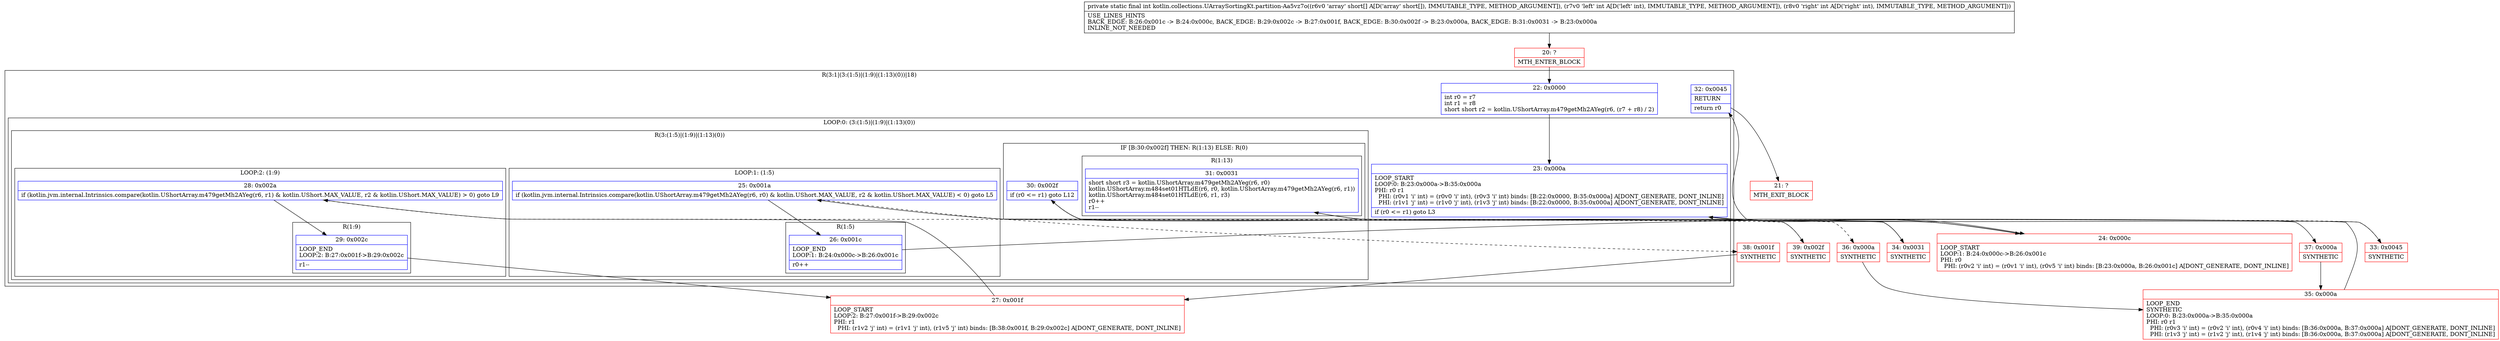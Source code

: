 digraph "CFG forkotlin.collections.UArraySortingKt.partition\-Aa5vz7o([SII)I" {
subgraph cluster_Region_2001540678 {
label = "R(3:1|(3:(1:5)|(1:9)|(1:13)(0))|18)";
node [shape=record,color=blue];
Node_22 [shape=record,label="{22\:\ 0x0000|int r0 = r7\lint r1 = r8\lshort short r2 = kotlin.UShortArray.m479getMh2AYeg(r6, (r7 + r8) \/ 2)\l}"];
subgraph cluster_LoopRegion_1621151841 {
label = "LOOP:0: (3:(1:5)|(1:9)|(1:13)(0))";
node [shape=record,color=blue];
Node_23 [shape=record,label="{23\:\ 0x000a|LOOP_START\lLOOP:0: B:23:0x000a\-\>B:35:0x000a\lPHI: r0 r1 \l  PHI: (r0v1 'i' int) = (r0v0 'i' int), (r0v3 'i' int) binds: [B:22:0x0000, B:35:0x000a] A[DONT_GENERATE, DONT_INLINE]\l  PHI: (r1v1 'j' int) = (r1v0 'j' int), (r1v3 'j' int) binds: [B:22:0x0000, B:35:0x000a] A[DONT_GENERATE, DONT_INLINE]\l|if (r0 \<= r1) goto L3\l}"];
subgraph cluster_Region_1788773043 {
label = "R(3:(1:5)|(1:9)|(1:13)(0))";
node [shape=record,color=blue];
subgraph cluster_LoopRegion_2134902037 {
label = "LOOP:1: (1:5)";
node [shape=record,color=blue];
Node_25 [shape=record,label="{25\:\ 0x001a|if (kotlin.jvm.internal.Intrinsics.compare(kotlin.UShortArray.m479getMh2AYeg(r6, r0) & kotlin.UShort.MAX_VALUE, r2 & kotlin.UShort.MAX_VALUE) \< 0) goto L5\l}"];
subgraph cluster_Region_1531532939 {
label = "R(1:5)";
node [shape=record,color=blue];
Node_26 [shape=record,label="{26\:\ 0x001c|LOOP_END\lLOOP:1: B:24:0x000c\-\>B:26:0x001c\l|r0++\l}"];
}
}
subgraph cluster_LoopRegion_1229315974 {
label = "LOOP:2: (1:9)";
node [shape=record,color=blue];
Node_28 [shape=record,label="{28\:\ 0x002a|if (kotlin.jvm.internal.Intrinsics.compare(kotlin.UShortArray.m479getMh2AYeg(r6, r1) & kotlin.UShort.MAX_VALUE, r2 & kotlin.UShort.MAX_VALUE) \> 0) goto L9\l}"];
subgraph cluster_Region_788541919 {
label = "R(1:9)";
node [shape=record,color=blue];
Node_29 [shape=record,label="{29\:\ 0x002c|LOOP_END\lLOOP:2: B:27:0x001f\-\>B:29:0x002c\l|r1\-\-\l}"];
}
}
subgraph cluster_IfRegion_1047315863 {
label = "IF [B:30:0x002f] THEN: R(1:13) ELSE: R(0)";
node [shape=record,color=blue];
Node_30 [shape=record,label="{30\:\ 0x002f|if (r0 \<= r1) goto L12\l}"];
subgraph cluster_Region_511435464 {
label = "R(1:13)";
node [shape=record,color=blue];
Node_31 [shape=record,label="{31\:\ 0x0031|short short r3 = kotlin.UShortArray.m479getMh2AYeg(r6, r0)\lkotlin.UShortArray.m484set01HTLdE(r6, r0, kotlin.UShortArray.m479getMh2AYeg(r6, r1))\lkotlin.UShortArray.m484set01HTLdE(r6, r1, r3)\lr0++\lr1\-\-\l}"];
}
subgraph cluster_Region_349275002 {
label = "R(0)";
node [shape=record,color=blue];
}
}
}
}
Node_32 [shape=record,label="{32\:\ 0x0045|RETURN\l|return r0\l}"];
}
Node_20 [shape=record,color=red,label="{20\:\ ?|MTH_ENTER_BLOCK\l}"];
Node_24 [shape=record,color=red,label="{24\:\ 0x000c|LOOP_START\lLOOP:1: B:24:0x000c\-\>B:26:0x001c\lPHI: r0 \l  PHI: (r0v2 'i' int) = (r0v1 'i' int), (r0v5 'i' int) binds: [B:23:0x000a, B:26:0x001c] A[DONT_GENERATE, DONT_INLINE]\l}"];
Node_38 [shape=record,color=red,label="{38\:\ 0x001f|SYNTHETIC\l}"];
Node_27 [shape=record,color=red,label="{27\:\ 0x001f|LOOP_START\lLOOP:2: B:27:0x001f\-\>B:29:0x002c\lPHI: r1 \l  PHI: (r1v2 'j' int) = (r1v1 'j' int), (r1v5 'j' int) binds: [B:38:0x001f, B:29:0x002c] A[DONT_GENERATE, DONT_INLINE]\l}"];
Node_39 [shape=record,color=red,label="{39\:\ 0x002f|SYNTHETIC\l}"];
Node_34 [shape=record,color=red,label="{34\:\ 0x0031|SYNTHETIC\l}"];
Node_37 [shape=record,color=red,label="{37\:\ 0x000a|SYNTHETIC\l}"];
Node_35 [shape=record,color=red,label="{35\:\ 0x000a|LOOP_END\lSYNTHETIC\lLOOP:0: B:23:0x000a\-\>B:35:0x000a\lPHI: r0 r1 \l  PHI: (r0v3 'i' int) = (r0v2 'i' int), (r0v4 'i' int) binds: [B:36:0x000a, B:37:0x000a] A[DONT_GENERATE, DONT_INLINE]\l  PHI: (r1v3 'j' int) = (r1v2 'j' int), (r1v4 'j' int) binds: [B:36:0x000a, B:37:0x000a] A[DONT_GENERATE, DONT_INLINE]\l}"];
Node_36 [shape=record,color=red,label="{36\:\ 0x000a|SYNTHETIC\l}"];
Node_33 [shape=record,color=red,label="{33\:\ 0x0045|SYNTHETIC\l}"];
Node_21 [shape=record,color=red,label="{21\:\ ?|MTH_EXIT_BLOCK\l}"];
MethodNode[shape=record,label="{private static final int kotlin.collections.UArraySortingKt.partition\-Aa5vz7o((r6v0 'array' short[] A[D('array' short[]), IMMUTABLE_TYPE, METHOD_ARGUMENT]), (r7v0 'left' int A[D('left' int), IMMUTABLE_TYPE, METHOD_ARGUMENT]), (r8v0 'right' int A[D('right' int), IMMUTABLE_TYPE, METHOD_ARGUMENT]))  | USE_LINES_HINTS\lBACK_EDGE: B:26:0x001c \-\> B:24:0x000c, BACK_EDGE: B:29:0x002c \-\> B:27:0x001f, BACK_EDGE: B:30:0x002f \-\> B:23:0x000a, BACK_EDGE: B:31:0x0031 \-\> B:23:0x000a\lINLINE_NOT_NEEDED\l}"];
MethodNode -> Node_20;Node_22 -> Node_23;
Node_23 -> Node_24;
Node_23 -> Node_33[style=dashed];
Node_25 -> Node_26;
Node_25 -> Node_38[style=dashed];
Node_26 -> Node_24;
Node_28 -> Node_29;
Node_28 -> Node_39[style=dashed];
Node_29 -> Node_27;
Node_30 -> Node_34;
Node_30 -> Node_36[style=dashed];
Node_31 -> Node_37;
Node_32 -> Node_21;
Node_20 -> Node_22;
Node_24 -> Node_25;
Node_38 -> Node_27;
Node_27 -> Node_28;
Node_39 -> Node_30;
Node_34 -> Node_31;
Node_37 -> Node_35;
Node_35 -> Node_23;
Node_36 -> Node_35;
Node_33 -> Node_32;
}


